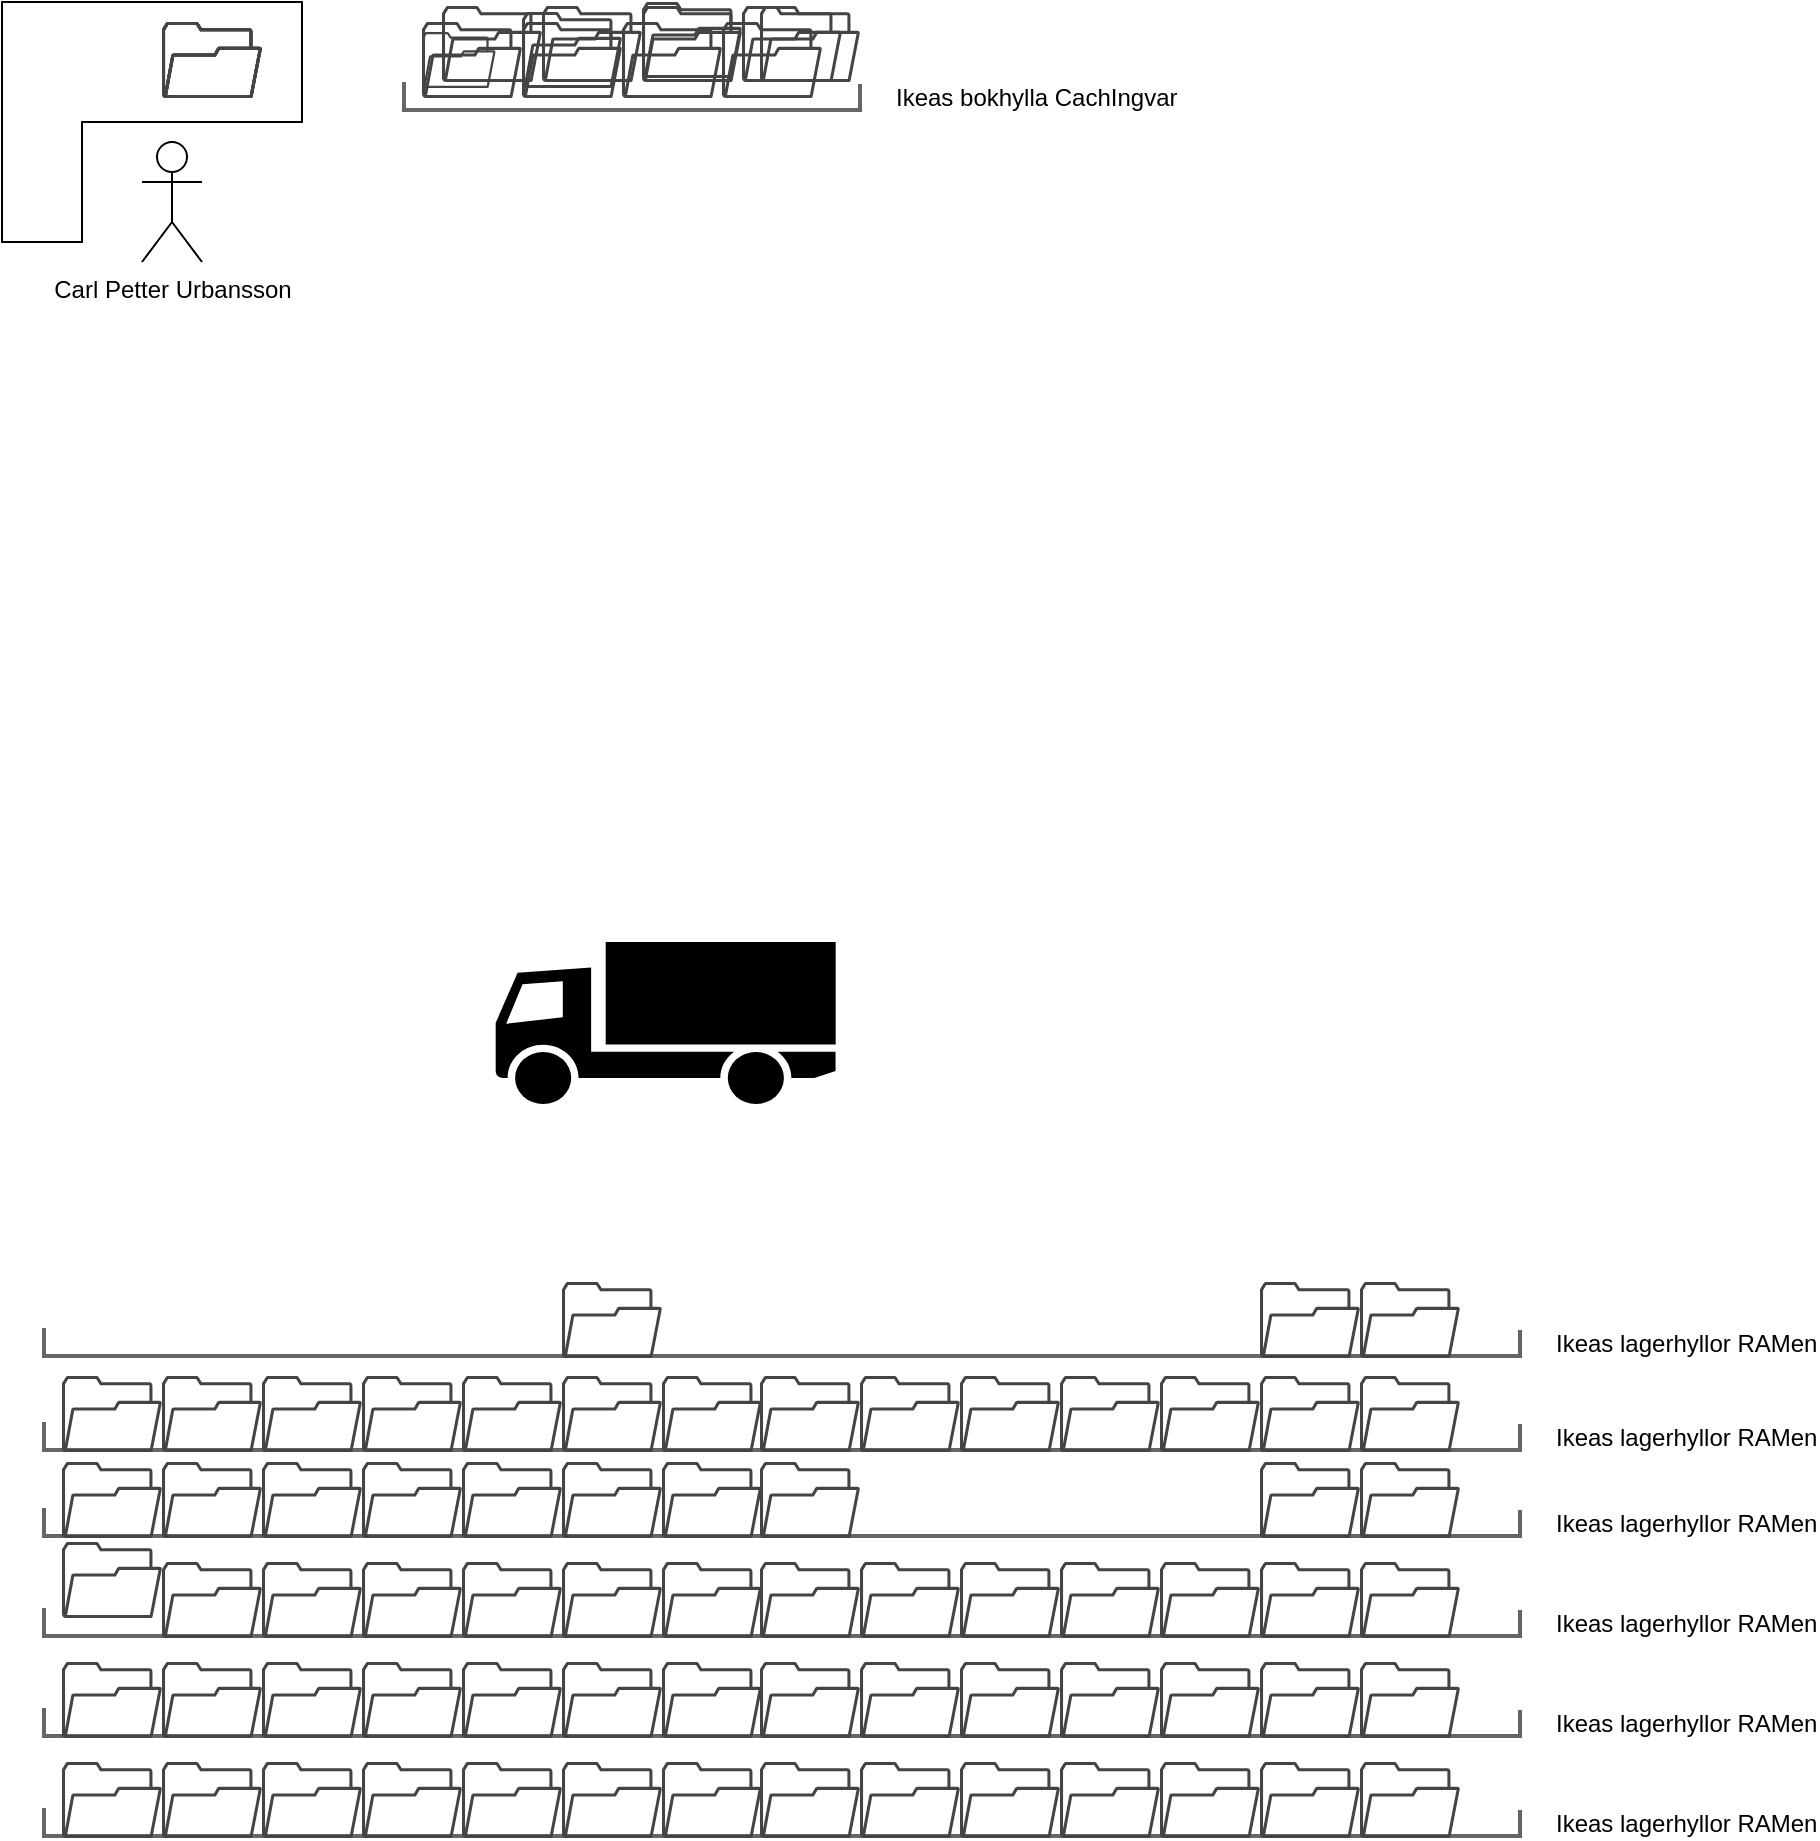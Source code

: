 <mxfile version="13.6.2" type="device"><diagram id="OZiZ5dVPzAryFWycwjie" name="Page-1"><mxGraphModel dx="1422" dy="976" grid="1" gridSize="10" guides="1" tooltips="1" connect="1" arrows="1" fold="1" page="1" pageScale="1" pageWidth="827" pageHeight="1169" math="0" shadow="0"><root><mxCell id="0"/><mxCell id="1" parent="0"/><mxCell id="5hKuNWJD__VavP92vvCP-1" value="" style="verticalLabelPosition=bottom;html=1;verticalAlign=top;align=center;shape=mxgraph.floorplan.desk_corner_2;" parent="1" vertex="1"><mxGeometry x="10" y="10" width="150" height="120" as="geometry"/></mxCell><mxCell id="5hKuNWJD__VavP92vvCP-2" value="Carl Petter Urbansson&lt;br&gt;" style="shape=umlActor;verticalLabelPosition=bottom;verticalAlign=top;html=1;outlineConnect=0;" parent="1" vertex="1"><mxGeometry x="80" y="80" width="30" height="60" as="geometry"/></mxCell><mxCell id="5hKuNWJD__VavP92vvCP-3" value="" style="pointerEvents=1;shadow=0;dashed=0;html=1;strokeColor=none;fillColor=#434445;aspect=fixed;labelPosition=center;verticalLabelPosition=bottom;verticalAlign=top;align=center;outlineConnect=0;shape=mxgraph.vvd.folder;" parent="1" vertex="1"><mxGeometry x="90" y="20" width="50" height="38" as="geometry"/></mxCell><mxCell id="5hKuNWJD__VavP92vvCP-4" value="Ikeas bokhylla CachIngvar" style="strokeColor=#666666;html=1;labelPosition=right;align=left;spacingLeft=15;shadow=0;dashed=0;outlineConnect=0;shape=mxgraph.rackGeneral.shelf;container=1;collapsible=0" parent="1" vertex="1"><mxGeometry x="210" y="50" width="230" height="15" as="geometry"/></mxCell><mxCell id="5hKuNWJD__VavP92vvCP-10" value="Ikeas lagerhyllor RAMen" style="strokeColor=#666666;html=1;labelPosition=right;align=left;spacingLeft=15;shadow=0;dashed=0;outlineConnect=0;shape=mxgraph.rackGeneral.shelf;container=1;collapsible=0" parent="1" vertex="1"><mxGeometry x="30" y="720" width="740" height="15" as="geometry"/></mxCell><mxCell id="5hKuNWJD__VavP92vvCP-12" value="" style="pointerEvents=1;shadow=0;dashed=0;html=1;strokeColor=none;fillColor=#434445;aspect=fixed;labelPosition=center;verticalLabelPosition=bottom;verticalAlign=top;align=center;outlineConnect=0;shape=mxgraph.vvd.folder;" parent="5hKuNWJD__VavP92vvCP-10" vertex="1"><mxGeometry x="60" y="-23" width="50" height="38" as="geometry"/></mxCell><mxCell id="5hKuNWJD__VavP92vvCP-13" value="" style="pointerEvents=1;shadow=0;dashed=0;html=1;strokeColor=none;fillColor=#434445;aspect=fixed;labelPosition=center;verticalLabelPosition=bottom;verticalAlign=top;align=center;outlineConnect=0;shape=mxgraph.vvd.folder;" parent="5hKuNWJD__VavP92vvCP-10" vertex="1"><mxGeometry x="110" y="-23" width="50" height="38" as="geometry"/></mxCell><mxCell id="5hKuNWJD__VavP92vvCP-11" value="" style="pointerEvents=1;shadow=0;dashed=0;html=1;strokeColor=none;fillColor=#434445;aspect=fixed;labelPosition=center;verticalLabelPosition=bottom;verticalAlign=top;align=center;outlineConnect=0;shape=mxgraph.vvd.folder;" parent="1" vertex="1"><mxGeometry x="40" y="697" width="50" height="38" as="geometry"/></mxCell><mxCell id="5hKuNWJD__VavP92vvCP-14" value="" style="pointerEvents=1;shadow=0;dashed=0;html=1;strokeColor=none;fillColor=#434445;aspect=fixed;labelPosition=center;verticalLabelPosition=bottom;verticalAlign=top;align=center;outlineConnect=0;shape=mxgraph.vvd.folder;" parent="1" vertex="1"><mxGeometry x="190" y="697" width="50" height="38" as="geometry"/></mxCell><mxCell id="5hKuNWJD__VavP92vvCP-15" value="" style="pointerEvents=1;shadow=0;dashed=0;html=1;strokeColor=none;fillColor=#434445;aspect=fixed;labelPosition=center;verticalLabelPosition=bottom;verticalAlign=top;align=center;outlineConnect=0;shape=mxgraph.vvd.folder;" parent="1" vertex="1"><mxGeometry x="240" y="697" width="50" height="38" as="geometry"/></mxCell><mxCell id="5hKuNWJD__VavP92vvCP-16" value="" style="pointerEvents=1;shadow=0;dashed=0;html=1;strokeColor=none;fillColor=#434445;aspect=fixed;labelPosition=center;verticalLabelPosition=bottom;verticalAlign=top;align=center;outlineConnect=0;shape=mxgraph.vvd.folder;" parent="1" vertex="1"><mxGeometry x="290" y="697" width="50" height="38" as="geometry"/></mxCell><mxCell id="5hKuNWJD__VavP92vvCP-17" value="" style="pointerEvents=1;shadow=0;dashed=0;html=1;strokeColor=none;fillColor=#434445;aspect=fixed;labelPosition=center;verticalLabelPosition=bottom;verticalAlign=top;align=center;outlineConnect=0;shape=mxgraph.vvd.folder;" parent="1" vertex="1"><mxGeometry x="340" y="697" width="50" height="38" as="geometry"/></mxCell><mxCell id="5hKuNWJD__VavP92vvCP-18" value="" style="pointerEvents=1;shadow=0;dashed=0;html=1;strokeColor=none;fillColor=#434445;aspect=fixed;labelPosition=center;verticalLabelPosition=bottom;verticalAlign=top;align=center;outlineConnect=0;shape=mxgraph.vvd.folder;" parent="1" vertex="1"><mxGeometry x="389" y="697" width="50" height="38" as="geometry"/></mxCell><mxCell id="5hKuNWJD__VavP92vvCP-19" value="" style="pointerEvents=1;shadow=0;dashed=0;html=1;strokeColor=none;fillColor=#434445;aspect=fixed;labelPosition=center;verticalLabelPosition=bottom;verticalAlign=top;align=center;outlineConnect=0;shape=mxgraph.vvd.folder;" parent="1" vertex="1"><mxGeometry x="439" y="697" width="50" height="38" as="geometry"/></mxCell><mxCell id="5hKuNWJD__VavP92vvCP-20" value="" style="pointerEvents=1;shadow=0;dashed=0;html=1;strokeColor=none;fillColor=#434445;aspect=fixed;labelPosition=center;verticalLabelPosition=bottom;verticalAlign=top;align=center;outlineConnect=0;shape=mxgraph.vvd.folder;" parent="1" vertex="1"><mxGeometry x="489" y="697" width="50" height="38" as="geometry"/></mxCell><mxCell id="5hKuNWJD__VavP92vvCP-21" value="" style="pointerEvents=1;shadow=0;dashed=0;html=1;strokeColor=none;fillColor=#434445;aspect=fixed;labelPosition=center;verticalLabelPosition=bottom;verticalAlign=top;align=center;outlineConnect=0;shape=mxgraph.vvd.folder;" parent="1" vertex="1"><mxGeometry x="539" y="697" width="50" height="38" as="geometry"/></mxCell><mxCell id="5hKuNWJD__VavP92vvCP-22" value="" style="pointerEvents=1;shadow=0;dashed=0;html=1;strokeColor=none;fillColor=#434445;aspect=fixed;labelPosition=center;verticalLabelPosition=bottom;verticalAlign=top;align=center;outlineConnect=0;shape=mxgraph.vvd.folder;" parent="1" vertex="1"><mxGeometry x="589" y="697" width="50" height="38" as="geometry"/></mxCell><mxCell id="5hKuNWJD__VavP92vvCP-23" value="" style="pointerEvents=1;shadow=0;dashed=0;html=1;strokeColor=none;fillColor=#434445;aspect=fixed;labelPosition=center;verticalLabelPosition=bottom;verticalAlign=top;align=center;outlineConnect=0;shape=mxgraph.vvd.folder;" parent="1" vertex="1"><mxGeometry x="639" y="697" width="50" height="38" as="geometry"/></mxCell><mxCell id="5hKuNWJD__VavP92vvCP-24" value="" style="pointerEvents=1;shadow=0;dashed=0;html=1;strokeColor=none;fillColor=#434445;aspect=fixed;labelPosition=center;verticalLabelPosition=bottom;verticalAlign=top;align=center;outlineConnect=0;shape=mxgraph.vvd.folder;" parent="1" vertex="1"><mxGeometry x="689" y="697" width="50" height="38" as="geometry"/></mxCell><mxCell id="5hKuNWJD__VavP92vvCP-25" value="Ikeas lagerhyllor RAMen" style="strokeColor=#666666;html=1;labelPosition=right;align=left;spacingLeft=15;shadow=0;dashed=0;outlineConnect=0;shape=mxgraph.rackGeneral.shelf;container=1;collapsible=0" parent="1" vertex="1"><mxGeometry x="30" y="763" width="740" height="15" as="geometry"/></mxCell><mxCell id="5hKuNWJD__VavP92vvCP-26" value="" style="pointerEvents=1;shadow=0;dashed=0;html=1;strokeColor=none;fillColor=#434445;aspect=fixed;labelPosition=center;verticalLabelPosition=bottom;verticalAlign=top;align=center;outlineConnect=0;shape=mxgraph.vvd.folder;" parent="5hKuNWJD__VavP92vvCP-25" vertex="1"><mxGeometry x="60" y="-23" width="50" height="38" as="geometry"/></mxCell><mxCell id="5hKuNWJD__VavP92vvCP-27" value="" style="pointerEvents=1;shadow=0;dashed=0;html=1;strokeColor=none;fillColor=#434445;aspect=fixed;labelPosition=center;verticalLabelPosition=bottom;verticalAlign=top;align=center;outlineConnect=0;shape=mxgraph.vvd.folder;" parent="5hKuNWJD__VavP92vvCP-25" vertex="1"><mxGeometry x="110" y="-23" width="50" height="38" as="geometry"/></mxCell><mxCell id="5hKuNWJD__VavP92vvCP-28" value="" style="pointerEvents=1;shadow=0;dashed=0;html=1;strokeColor=none;fillColor=#434445;aspect=fixed;labelPosition=center;verticalLabelPosition=bottom;verticalAlign=top;align=center;outlineConnect=0;shape=mxgraph.vvd.folder;" parent="1" vertex="1"><mxGeometry x="40" y="740" width="50" height="38" as="geometry"/></mxCell><mxCell id="5hKuNWJD__VavP92vvCP-29" value="" style="pointerEvents=1;shadow=0;dashed=0;html=1;strokeColor=none;fillColor=#434445;aspect=fixed;labelPosition=center;verticalLabelPosition=bottom;verticalAlign=top;align=center;outlineConnect=0;shape=mxgraph.vvd.folder;" parent="1" vertex="1"><mxGeometry x="190" y="740" width="50" height="38" as="geometry"/></mxCell><mxCell id="5hKuNWJD__VavP92vvCP-30" value="" style="pointerEvents=1;shadow=0;dashed=0;html=1;strokeColor=none;fillColor=#434445;aspect=fixed;labelPosition=center;verticalLabelPosition=bottom;verticalAlign=top;align=center;outlineConnect=0;shape=mxgraph.vvd.folder;" parent="1" vertex="1"><mxGeometry x="240" y="740" width="50" height="38" as="geometry"/></mxCell><mxCell id="5hKuNWJD__VavP92vvCP-31" value="" style="pointerEvents=1;shadow=0;dashed=0;html=1;strokeColor=none;fillColor=#434445;aspect=fixed;labelPosition=center;verticalLabelPosition=bottom;verticalAlign=top;align=center;outlineConnect=0;shape=mxgraph.vvd.folder;" parent="1" vertex="1"><mxGeometry x="290" y="740" width="50" height="38" as="geometry"/></mxCell><mxCell id="5hKuNWJD__VavP92vvCP-32" value="" style="pointerEvents=1;shadow=0;dashed=0;html=1;strokeColor=none;fillColor=#434445;aspect=fixed;labelPosition=center;verticalLabelPosition=bottom;verticalAlign=top;align=center;outlineConnect=0;shape=mxgraph.vvd.folder;" parent="1" vertex="1"><mxGeometry x="340" y="740" width="50" height="38" as="geometry"/></mxCell><mxCell id="5hKuNWJD__VavP92vvCP-33" value="" style="pointerEvents=1;shadow=0;dashed=0;html=1;strokeColor=none;fillColor=#434445;aspect=fixed;labelPosition=center;verticalLabelPosition=bottom;verticalAlign=top;align=center;outlineConnect=0;shape=mxgraph.vvd.folder;" parent="1" vertex="1"><mxGeometry x="389" y="740" width="50" height="38" as="geometry"/></mxCell><mxCell id="5hKuNWJD__VavP92vvCP-34" value="" style="pointerEvents=1;shadow=0;dashed=0;html=1;strokeColor=none;fillColor=#434445;aspect=fixed;labelPosition=center;verticalLabelPosition=bottom;verticalAlign=top;align=center;outlineConnect=0;shape=mxgraph.vvd.folder;" parent="1" vertex="1"><mxGeometry x="230" y="12" width="50" height="38" as="geometry"/></mxCell><mxCell id="5hKuNWJD__VavP92vvCP-35" value="" style="pointerEvents=1;shadow=0;dashed=0;html=1;strokeColor=none;fillColor=#434445;aspect=fixed;labelPosition=center;verticalLabelPosition=bottom;verticalAlign=top;align=center;outlineConnect=0;shape=mxgraph.vvd.folder;" parent="1" vertex="1"><mxGeometry x="280" y="12" width="50" height="38" as="geometry"/></mxCell><mxCell id="5hKuNWJD__VavP92vvCP-36" value="" style="pointerEvents=1;shadow=0;dashed=0;html=1;strokeColor=none;fillColor=#434445;aspect=fixed;labelPosition=center;verticalLabelPosition=bottom;verticalAlign=top;align=center;outlineConnect=0;shape=mxgraph.vvd.folder;" parent="1" vertex="1"><mxGeometry x="330" y="12" width="50" height="38" as="geometry"/></mxCell><mxCell id="5hKuNWJD__VavP92vvCP-37" value="" style="pointerEvents=1;shadow=0;dashed=0;html=1;strokeColor=none;fillColor=#434445;aspect=fixed;labelPosition=center;verticalLabelPosition=bottom;verticalAlign=top;align=center;outlineConnect=0;shape=mxgraph.vvd.folder;" parent="1" vertex="1"><mxGeometry x="380" y="12" width="50" height="38" as="geometry"/></mxCell><mxCell id="5hKuNWJD__VavP92vvCP-38" value="" style="pointerEvents=1;shadow=0;dashed=0;html=1;strokeColor=none;fillColor=#434445;aspect=fixed;labelPosition=center;verticalLabelPosition=bottom;verticalAlign=top;align=center;outlineConnect=0;shape=mxgraph.vvd.folder;" parent="1" vertex="1"><mxGeometry x="639" y="740" width="50" height="38" as="geometry"/></mxCell><mxCell id="5hKuNWJD__VavP92vvCP-39" value="" style="pointerEvents=1;shadow=0;dashed=0;html=1;strokeColor=none;fillColor=#434445;aspect=fixed;labelPosition=center;verticalLabelPosition=bottom;verticalAlign=top;align=center;outlineConnect=0;shape=mxgraph.vvd.folder;" parent="1" vertex="1"><mxGeometry x="689" y="740" width="50" height="38" as="geometry"/></mxCell><mxCell id="5hKuNWJD__VavP92vvCP-40" value="Ikeas lagerhyllor RAMen" style="strokeColor=#666666;html=1;labelPosition=right;align=left;spacingLeft=15;shadow=0;dashed=0;outlineConnect=0;shape=mxgraph.rackGeneral.shelf;container=1;collapsible=0" parent="1" vertex="1"><mxGeometry x="30" y="813" width="740" height="15" as="geometry"/></mxCell><mxCell id="5hKuNWJD__VavP92vvCP-41" value="" style="pointerEvents=1;shadow=0;dashed=0;html=1;strokeColor=none;fillColor=#434445;aspect=fixed;labelPosition=center;verticalLabelPosition=bottom;verticalAlign=top;align=center;outlineConnect=0;shape=mxgraph.vvd.folder;" parent="5hKuNWJD__VavP92vvCP-40" vertex="1"><mxGeometry x="60" y="-23" width="50" height="38" as="geometry"/></mxCell><mxCell id="5hKuNWJD__VavP92vvCP-42" value="" style="pointerEvents=1;shadow=0;dashed=0;html=1;strokeColor=none;fillColor=#434445;aspect=fixed;labelPosition=center;verticalLabelPosition=bottom;verticalAlign=top;align=center;outlineConnect=0;shape=mxgraph.vvd.folder;" parent="5hKuNWJD__VavP92vvCP-40" vertex="1"><mxGeometry x="110" y="-23" width="50" height="38" as="geometry"/></mxCell><mxCell id="5hKuNWJD__VavP92vvCP-43" value="" style="pointerEvents=1;shadow=0;dashed=0;html=1;strokeColor=none;fillColor=#434445;aspect=fixed;labelPosition=center;verticalLabelPosition=bottom;verticalAlign=top;align=center;outlineConnect=0;shape=mxgraph.vvd.folder;" parent="1" vertex="1"><mxGeometry x="40" y="780" width="50" height="38" as="geometry"/></mxCell><mxCell id="5hKuNWJD__VavP92vvCP-44" value="" style="pointerEvents=1;shadow=0;dashed=0;html=1;strokeColor=none;fillColor=#434445;aspect=fixed;labelPosition=center;verticalLabelPosition=bottom;verticalAlign=top;align=center;outlineConnect=0;shape=mxgraph.vvd.folder;" parent="1" vertex="1"><mxGeometry x="190" y="790" width="50" height="38" as="geometry"/></mxCell><mxCell id="5hKuNWJD__VavP92vvCP-45" value="" style="pointerEvents=1;shadow=0;dashed=0;html=1;strokeColor=none;fillColor=#434445;aspect=fixed;labelPosition=center;verticalLabelPosition=bottom;verticalAlign=top;align=center;outlineConnect=0;shape=mxgraph.vvd.folder;" parent="1" vertex="1"><mxGeometry x="240" y="790" width="50" height="38" as="geometry"/></mxCell><mxCell id="5hKuNWJD__VavP92vvCP-46" value="" style="pointerEvents=1;shadow=0;dashed=0;html=1;strokeColor=none;fillColor=#434445;aspect=fixed;labelPosition=center;verticalLabelPosition=bottom;verticalAlign=top;align=center;outlineConnect=0;shape=mxgraph.vvd.folder;" parent="1" vertex="1"><mxGeometry x="290" y="790" width="50" height="38" as="geometry"/></mxCell><mxCell id="5hKuNWJD__VavP92vvCP-47" value="" style="pointerEvents=1;shadow=0;dashed=0;html=1;strokeColor=none;fillColor=#434445;aspect=fixed;labelPosition=center;verticalLabelPosition=bottom;verticalAlign=top;align=center;outlineConnect=0;shape=mxgraph.vvd.folder;" parent="1" vertex="1"><mxGeometry x="340" y="790" width="50" height="38" as="geometry"/></mxCell><mxCell id="5hKuNWJD__VavP92vvCP-48" value="" style="pointerEvents=1;shadow=0;dashed=0;html=1;strokeColor=none;fillColor=#434445;aspect=fixed;labelPosition=center;verticalLabelPosition=bottom;verticalAlign=top;align=center;outlineConnect=0;shape=mxgraph.vvd.folder;" parent="1" vertex="1"><mxGeometry x="389" y="790" width="50" height="38" as="geometry"/></mxCell><mxCell id="5hKuNWJD__VavP92vvCP-49" value="" style="pointerEvents=1;shadow=0;dashed=0;html=1;strokeColor=none;fillColor=#434445;aspect=fixed;labelPosition=center;verticalLabelPosition=bottom;verticalAlign=top;align=center;outlineConnect=0;shape=mxgraph.vvd.folder;" parent="1" vertex="1"><mxGeometry x="439" y="790" width="50" height="38" as="geometry"/></mxCell><mxCell id="5hKuNWJD__VavP92vvCP-50" value="" style="pointerEvents=1;shadow=0;dashed=0;html=1;strokeColor=none;fillColor=#434445;aspect=fixed;labelPosition=center;verticalLabelPosition=bottom;verticalAlign=top;align=center;outlineConnect=0;shape=mxgraph.vvd.folder;" parent="1" vertex="1"><mxGeometry x="489" y="790" width="50" height="38" as="geometry"/></mxCell><mxCell id="5hKuNWJD__VavP92vvCP-51" value="" style="pointerEvents=1;shadow=0;dashed=0;html=1;strokeColor=none;fillColor=#434445;aspect=fixed;labelPosition=center;verticalLabelPosition=bottom;verticalAlign=top;align=center;outlineConnect=0;shape=mxgraph.vvd.folder;" parent="1" vertex="1"><mxGeometry x="539" y="790" width="50" height="38" as="geometry"/></mxCell><mxCell id="5hKuNWJD__VavP92vvCP-52" value="" style="pointerEvents=1;shadow=0;dashed=0;html=1;strokeColor=none;fillColor=#434445;aspect=fixed;labelPosition=center;verticalLabelPosition=bottom;verticalAlign=top;align=center;outlineConnect=0;shape=mxgraph.vvd.folder;" parent="1" vertex="1"><mxGeometry x="589" y="790" width="50" height="38" as="geometry"/></mxCell><mxCell id="5hKuNWJD__VavP92vvCP-53" value="" style="pointerEvents=1;shadow=0;dashed=0;html=1;strokeColor=none;fillColor=#434445;aspect=fixed;labelPosition=center;verticalLabelPosition=bottom;verticalAlign=top;align=center;outlineConnect=0;shape=mxgraph.vvd.folder;" parent="1" vertex="1"><mxGeometry x="639" y="790" width="50" height="38" as="geometry"/></mxCell><mxCell id="5hKuNWJD__VavP92vvCP-54" value="" style="pointerEvents=1;shadow=0;dashed=0;html=1;strokeColor=none;fillColor=#434445;aspect=fixed;labelPosition=center;verticalLabelPosition=bottom;verticalAlign=top;align=center;outlineConnect=0;shape=mxgraph.vvd.folder;" parent="1" vertex="1"><mxGeometry x="689" y="790" width="50" height="38" as="geometry"/></mxCell><mxCell id="5hKuNWJD__VavP92vvCP-55" value="Ikeas lagerhyllor RAMen" style="strokeColor=#666666;html=1;labelPosition=right;align=left;spacingLeft=15;shadow=0;dashed=0;outlineConnect=0;shape=mxgraph.rackGeneral.shelf;container=1;collapsible=0" parent="1" vertex="1"><mxGeometry x="30" y="863" width="740" height="15" as="geometry"/></mxCell><mxCell id="5hKuNWJD__VavP92vvCP-56" value="" style="pointerEvents=1;shadow=0;dashed=0;html=1;strokeColor=none;fillColor=#434445;aspect=fixed;labelPosition=center;verticalLabelPosition=bottom;verticalAlign=top;align=center;outlineConnect=0;shape=mxgraph.vvd.folder;" parent="5hKuNWJD__VavP92vvCP-55" vertex="1"><mxGeometry x="60" y="-23" width="50" height="38" as="geometry"/></mxCell><mxCell id="5hKuNWJD__VavP92vvCP-57" value="" style="pointerEvents=1;shadow=0;dashed=0;html=1;strokeColor=none;fillColor=#434445;aspect=fixed;labelPosition=center;verticalLabelPosition=bottom;verticalAlign=top;align=center;outlineConnect=0;shape=mxgraph.vvd.folder;" parent="5hKuNWJD__VavP92vvCP-55" vertex="1"><mxGeometry x="110" y="-23" width="50" height="38" as="geometry"/></mxCell><mxCell id="5hKuNWJD__VavP92vvCP-58" value="" style="pointerEvents=1;shadow=0;dashed=0;html=1;strokeColor=none;fillColor=#434445;aspect=fixed;labelPosition=center;verticalLabelPosition=bottom;verticalAlign=top;align=center;outlineConnect=0;shape=mxgraph.vvd.folder;" parent="1" vertex="1"><mxGeometry x="40" y="840" width="50" height="38" as="geometry"/></mxCell><mxCell id="5hKuNWJD__VavP92vvCP-59" value="" style="pointerEvents=1;shadow=0;dashed=0;html=1;strokeColor=none;fillColor=#434445;aspect=fixed;labelPosition=center;verticalLabelPosition=bottom;verticalAlign=top;align=center;outlineConnect=0;shape=mxgraph.vvd.folder;" parent="1" vertex="1"><mxGeometry x="190" y="840" width="50" height="38" as="geometry"/></mxCell><mxCell id="5hKuNWJD__VavP92vvCP-60" value="" style="pointerEvents=1;shadow=0;dashed=0;html=1;strokeColor=none;fillColor=#434445;aspect=fixed;labelPosition=center;verticalLabelPosition=bottom;verticalAlign=top;align=center;outlineConnect=0;shape=mxgraph.vvd.folder;" parent="1" vertex="1"><mxGeometry x="240" y="840" width="50" height="38" as="geometry"/></mxCell><mxCell id="5hKuNWJD__VavP92vvCP-61" value="" style="pointerEvents=1;shadow=0;dashed=0;html=1;strokeColor=none;fillColor=#434445;aspect=fixed;labelPosition=center;verticalLabelPosition=bottom;verticalAlign=top;align=center;outlineConnect=0;shape=mxgraph.vvd.folder;" parent="1" vertex="1"><mxGeometry x="290" y="840" width="50" height="38" as="geometry"/></mxCell><mxCell id="5hKuNWJD__VavP92vvCP-62" value="" style="pointerEvents=1;shadow=0;dashed=0;html=1;strokeColor=none;fillColor=#434445;aspect=fixed;labelPosition=center;verticalLabelPosition=bottom;verticalAlign=top;align=center;outlineConnect=0;shape=mxgraph.vvd.folder;" parent="1" vertex="1"><mxGeometry x="340" y="840" width="50" height="38" as="geometry"/></mxCell><mxCell id="5hKuNWJD__VavP92vvCP-63" value="" style="pointerEvents=1;shadow=0;dashed=0;html=1;strokeColor=none;fillColor=#434445;aspect=fixed;labelPosition=center;verticalLabelPosition=bottom;verticalAlign=top;align=center;outlineConnect=0;shape=mxgraph.vvd.folder;" parent="1" vertex="1"><mxGeometry x="389" y="840" width="50" height="38" as="geometry"/></mxCell><mxCell id="5hKuNWJD__VavP92vvCP-64" value="" style="pointerEvents=1;shadow=0;dashed=0;html=1;strokeColor=none;fillColor=#434445;aspect=fixed;labelPosition=center;verticalLabelPosition=bottom;verticalAlign=top;align=center;outlineConnect=0;shape=mxgraph.vvd.folder;" parent="1" vertex="1"><mxGeometry x="439" y="840" width="50" height="38" as="geometry"/></mxCell><mxCell id="5hKuNWJD__VavP92vvCP-65" value="" style="pointerEvents=1;shadow=0;dashed=0;html=1;strokeColor=none;fillColor=#434445;aspect=fixed;labelPosition=center;verticalLabelPosition=bottom;verticalAlign=top;align=center;outlineConnect=0;shape=mxgraph.vvd.folder;" parent="1" vertex="1"><mxGeometry x="489" y="840" width="50" height="38" as="geometry"/></mxCell><mxCell id="5hKuNWJD__VavP92vvCP-66" value="" style="pointerEvents=1;shadow=0;dashed=0;html=1;strokeColor=none;fillColor=#434445;aspect=fixed;labelPosition=center;verticalLabelPosition=bottom;verticalAlign=top;align=center;outlineConnect=0;shape=mxgraph.vvd.folder;" parent="1" vertex="1"><mxGeometry x="539" y="840" width="50" height="38" as="geometry"/></mxCell><mxCell id="5hKuNWJD__VavP92vvCP-67" value="" style="pointerEvents=1;shadow=0;dashed=0;html=1;strokeColor=none;fillColor=#434445;aspect=fixed;labelPosition=center;verticalLabelPosition=bottom;verticalAlign=top;align=center;outlineConnect=0;shape=mxgraph.vvd.folder;" parent="1" vertex="1"><mxGeometry x="589" y="840" width="50" height="38" as="geometry"/></mxCell><mxCell id="5hKuNWJD__VavP92vvCP-68" value="" style="pointerEvents=1;shadow=0;dashed=0;html=1;strokeColor=none;fillColor=#434445;aspect=fixed;labelPosition=center;verticalLabelPosition=bottom;verticalAlign=top;align=center;outlineConnect=0;shape=mxgraph.vvd.folder;" parent="1" vertex="1"><mxGeometry x="639" y="840" width="50" height="38" as="geometry"/></mxCell><mxCell id="5hKuNWJD__VavP92vvCP-69" value="" style="pointerEvents=1;shadow=0;dashed=0;html=1;strokeColor=none;fillColor=#434445;aspect=fixed;labelPosition=center;verticalLabelPosition=bottom;verticalAlign=top;align=center;outlineConnect=0;shape=mxgraph.vvd.folder;" parent="1" vertex="1"><mxGeometry x="689" y="840" width="50" height="38" as="geometry"/></mxCell><mxCell id="5hKuNWJD__VavP92vvCP-70" value="Ikeas lagerhyllor RAMen" style="strokeColor=#666666;html=1;labelPosition=right;align=left;spacingLeft=15;shadow=0;dashed=0;outlineConnect=0;shape=mxgraph.rackGeneral.shelf;container=1;collapsible=0" parent="1" vertex="1"><mxGeometry x="30" y="913" width="740" height="15" as="geometry"/></mxCell><mxCell id="5hKuNWJD__VavP92vvCP-71" value="" style="pointerEvents=1;shadow=0;dashed=0;html=1;strokeColor=none;fillColor=#434445;aspect=fixed;labelPosition=center;verticalLabelPosition=bottom;verticalAlign=top;align=center;outlineConnect=0;shape=mxgraph.vvd.folder;" parent="5hKuNWJD__VavP92vvCP-70" vertex="1"><mxGeometry x="60" y="-23" width="50" height="38" as="geometry"/></mxCell><mxCell id="5hKuNWJD__VavP92vvCP-72" value="" style="pointerEvents=1;shadow=0;dashed=0;html=1;strokeColor=none;fillColor=#434445;aspect=fixed;labelPosition=center;verticalLabelPosition=bottom;verticalAlign=top;align=center;outlineConnect=0;shape=mxgraph.vvd.folder;" parent="5hKuNWJD__VavP92vvCP-70" vertex="1"><mxGeometry x="110" y="-23" width="50" height="38" as="geometry"/></mxCell><mxCell id="5hKuNWJD__VavP92vvCP-73" value="" style="pointerEvents=1;shadow=0;dashed=0;html=1;strokeColor=none;fillColor=#434445;aspect=fixed;labelPosition=center;verticalLabelPosition=bottom;verticalAlign=top;align=center;outlineConnect=0;shape=mxgraph.vvd.folder;" parent="1" vertex="1"><mxGeometry x="40" y="890" width="50" height="38" as="geometry"/></mxCell><mxCell id="5hKuNWJD__VavP92vvCP-74" value="" style="pointerEvents=1;shadow=0;dashed=0;html=1;strokeColor=none;fillColor=#434445;aspect=fixed;labelPosition=center;verticalLabelPosition=bottom;verticalAlign=top;align=center;outlineConnect=0;shape=mxgraph.vvd.folder;" parent="1" vertex="1"><mxGeometry x="190" y="890" width="50" height="38" as="geometry"/></mxCell><mxCell id="5hKuNWJD__VavP92vvCP-75" value="" style="pointerEvents=1;shadow=0;dashed=0;html=1;strokeColor=none;fillColor=#434445;aspect=fixed;labelPosition=center;verticalLabelPosition=bottom;verticalAlign=top;align=center;outlineConnect=0;shape=mxgraph.vvd.folder;" parent="1" vertex="1"><mxGeometry x="240" y="890" width="50" height="38" as="geometry"/></mxCell><mxCell id="5hKuNWJD__VavP92vvCP-76" value="" style="pointerEvents=1;shadow=0;dashed=0;html=1;strokeColor=none;fillColor=#434445;aspect=fixed;labelPosition=center;verticalLabelPosition=bottom;verticalAlign=top;align=center;outlineConnect=0;shape=mxgraph.vvd.folder;" parent="1" vertex="1"><mxGeometry x="290" y="890" width="50" height="38" as="geometry"/></mxCell><mxCell id="5hKuNWJD__VavP92vvCP-77" value="" style="pointerEvents=1;shadow=0;dashed=0;html=1;strokeColor=none;fillColor=#434445;aspect=fixed;labelPosition=center;verticalLabelPosition=bottom;verticalAlign=top;align=center;outlineConnect=0;shape=mxgraph.vvd.folder;" parent="1" vertex="1"><mxGeometry x="340" y="890" width="50" height="38" as="geometry"/></mxCell><mxCell id="5hKuNWJD__VavP92vvCP-78" value="" style="pointerEvents=1;shadow=0;dashed=0;html=1;strokeColor=none;fillColor=#434445;aspect=fixed;labelPosition=center;verticalLabelPosition=bottom;verticalAlign=top;align=center;outlineConnect=0;shape=mxgraph.vvd.folder;" parent="1" vertex="1"><mxGeometry x="389" y="890" width="50" height="38" as="geometry"/></mxCell><mxCell id="5hKuNWJD__VavP92vvCP-79" value="" style="pointerEvents=1;shadow=0;dashed=0;html=1;strokeColor=none;fillColor=#434445;aspect=fixed;labelPosition=center;verticalLabelPosition=bottom;verticalAlign=top;align=center;outlineConnect=0;shape=mxgraph.vvd.folder;" parent="1" vertex="1"><mxGeometry x="439" y="890" width="50" height="38" as="geometry"/></mxCell><mxCell id="5hKuNWJD__VavP92vvCP-80" value="" style="pointerEvents=1;shadow=0;dashed=0;html=1;strokeColor=none;fillColor=#434445;aspect=fixed;labelPosition=center;verticalLabelPosition=bottom;verticalAlign=top;align=center;outlineConnect=0;shape=mxgraph.vvd.folder;" parent="1" vertex="1"><mxGeometry x="489" y="890" width="50" height="38" as="geometry"/></mxCell><mxCell id="5hKuNWJD__VavP92vvCP-81" value="" style="pointerEvents=1;shadow=0;dashed=0;html=1;strokeColor=none;fillColor=#434445;aspect=fixed;labelPosition=center;verticalLabelPosition=bottom;verticalAlign=top;align=center;outlineConnect=0;shape=mxgraph.vvd.folder;" parent="1" vertex="1"><mxGeometry x="539" y="890" width="50" height="38" as="geometry"/></mxCell><mxCell id="5hKuNWJD__VavP92vvCP-82" value="" style="pointerEvents=1;shadow=0;dashed=0;html=1;strokeColor=none;fillColor=#434445;aspect=fixed;labelPosition=center;verticalLabelPosition=bottom;verticalAlign=top;align=center;outlineConnect=0;shape=mxgraph.vvd.folder;" parent="1" vertex="1"><mxGeometry x="589" y="890" width="50" height="38" as="geometry"/></mxCell><mxCell id="5hKuNWJD__VavP92vvCP-83" value="" style="pointerEvents=1;shadow=0;dashed=0;html=1;strokeColor=none;fillColor=#434445;aspect=fixed;labelPosition=center;verticalLabelPosition=bottom;verticalAlign=top;align=center;outlineConnect=0;shape=mxgraph.vvd.folder;" parent="1" vertex="1"><mxGeometry x="639" y="890" width="50" height="38" as="geometry"/></mxCell><mxCell id="5hKuNWJD__VavP92vvCP-84" value="" style="pointerEvents=1;shadow=0;dashed=0;html=1;strokeColor=none;fillColor=#434445;aspect=fixed;labelPosition=center;verticalLabelPosition=bottom;verticalAlign=top;align=center;outlineConnect=0;shape=mxgraph.vvd.folder;" parent="1" vertex="1"><mxGeometry x="689" y="890" width="50" height="38" as="geometry"/></mxCell><mxCell id="5hKuNWJD__VavP92vvCP-85" value="Ikeas lagerhyllor RAMen" style="strokeColor=#666666;html=1;labelPosition=right;align=left;spacingLeft=15;shadow=0;dashed=0;outlineConnect=0;shape=mxgraph.rackGeneral.shelf;container=1;collapsible=0" parent="1" vertex="1"><mxGeometry x="30" y="673" width="740" height="15" as="geometry"/></mxCell><mxCell id="5hKuNWJD__VavP92vvCP-86" value="" style="pointerEvents=1;shadow=0;dashed=0;html=1;strokeColor=none;fillColor=#434445;aspect=fixed;labelPosition=center;verticalLabelPosition=bottom;verticalAlign=top;align=center;outlineConnect=0;shape=mxgraph.vvd.folder;" parent="5hKuNWJD__VavP92vvCP-85" vertex="1"><mxGeometry x="190" y="-653" width="50" height="38" as="geometry"/></mxCell><mxCell id="5hKuNWJD__VavP92vvCP-87" value="" style="pointerEvents=1;shadow=0;dashed=0;html=1;strokeColor=none;fillColor=#434445;aspect=fixed;labelPosition=center;verticalLabelPosition=bottom;verticalAlign=top;align=center;outlineConnect=0;shape=mxgraph.vvd.folder;" parent="5hKuNWJD__VavP92vvCP-85" vertex="1"><mxGeometry x="240" y="-653" width="50" height="38" as="geometry"/></mxCell><mxCell id="5hKuNWJD__VavP92vvCP-88" value="" style="pointerEvents=1;shadow=0;dashed=0;html=1;strokeColor=none;fillColor=#434445;aspect=fixed;labelPosition=center;verticalLabelPosition=bottom;verticalAlign=top;align=center;outlineConnect=0;shape=mxgraph.vvd.folder;" parent="1" vertex="1"><mxGeometry x="389" y="12" width="50" height="38" as="geometry"/></mxCell><mxCell id="5hKuNWJD__VavP92vvCP-89" value="" style="pointerEvents=1;shadow=0;dashed=0;html=1;strokeColor=none;fillColor=#434445;aspect=fixed;labelPosition=center;verticalLabelPosition=bottom;verticalAlign=top;align=center;outlineConnect=0;shape=mxgraph.vvd.folder;" parent="1" vertex="1"><mxGeometry x="320" y="20" width="50" height="38" as="geometry"/></mxCell><mxCell id="5hKuNWJD__VavP92vvCP-90" value="" style="pointerEvents=1;shadow=0;dashed=0;html=1;strokeColor=none;fillColor=#434445;aspect=fixed;labelPosition=center;verticalLabelPosition=bottom;verticalAlign=top;align=center;outlineConnect=0;shape=mxgraph.vvd.folder;" parent="1" vertex="1"><mxGeometry x="370" y="20" width="50" height="38" as="geometry"/></mxCell><mxCell id="5hKuNWJD__VavP92vvCP-91" value="" style="pointerEvents=1;shadow=0;dashed=0;html=1;strokeColor=none;fillColor=#434445;aspect=fixed;labelPosition=center;verticalLabelPosition=bottom;verticalAlign=top;align=center;outlineConnect=0;shape=mxgraph.vvd.folder;" parent="1" vertex="1"><mxGeometry x="290" y="650" width="50" height="38" as="geometry"/></mxCell><mxCell id="5hKuNWJD__VavP92vvCP-92" value="" style="pointerEvents=1;shadow=0;dashed=0;html=1;strokeColor=none;fillColor=#434445;aspect=fixed;labelPosition=center;verticalLabelPosition=bottom;verticalAlign=top;align=center;outlineConnect=0;shape=mxgraph.vvd.folder;" parent="1" vertex="1"><mxGeometry x="90" y="20" width="50" height="38" as="geometry"/></mxCell><mxCell id="5hKuNWJD__VavP92vvCP-93" value="" style="pointerEvents=1;shadow=0;dashed=0;html=1;strokeColor=none;fillColor=#434445;aspect=fixed;labelPosition=center;verticalLabelPosition=bottom;verticalAlign=top;align=center;outlineConnect=0;shape=mxgraph.vvd.folder;" parent="1" vertex="1"><mxGeometry x="90" y="20" width="50" height="38" as="geometry"/></mxCell><mxCell id="5hKuNWJD__VavP92vvCP-94" value="" style="pointerEvents=1;shadow=0;dashed=0;html=1;strokeColor=none;fillColor=#434445;aspect=fixed;labelPosition=center;verticalLabelPosition=bottom;verticalAlign=top;align=center;outlineConnect=0;shape=mxgraph.vvd.folder;" parent="1" vertex="1"><mxGeometry x="90" y="20" width="50" height="38" as="geometry"/></mxCell><mxCell id="5hKuNWJD__VavP92vvCP-95" value="" style="pointerEvents=1;shadow=0;dashed=0;html=1;strokeColor=none;fillColor=#434445;aspect=fixed;labelPosition=center;verticalLabelPosition=bottom;verticalAlign=top;align=center;outlineConnect=0;shape=mxgraph.vvd.folder;" parent="1" vertex="1"><mxGeometry x="220" y="25" width="36.84" height="28" as="geometry"/></mxCell><mxCell id="5hKuNWJD__VavP92vvCP-96" value="" style="pointerEvents=1;shadow=0;dashed=0;html=1;strokeColor=none;fillColor=#434445;aspect=fixed;labelPosition=center;verticalLabelPosition=bottom;verticalAlign=top;align=center;outlineConnect=0;shape=mxgraph.vvd.folder;" parent="1" vertex="1"><mxGeometry x="270" y="15" width="50" height="38" as="geometry"/></mxCell><mxCell id="5hKuNWJD__VavP92vvCP-97" value="" style="pointerEvents=1;shadow=0;dashed=0;html=1;strokeColor=none;fillColor=#434445;aspect=fixed;labelPosition=center;verticalLabelPosition=bottom;verticalAlign=top;align=center;outlineConnect=0;shape=mxgraph.vvd.folder;" parent="1" vertex="1"><mxGeometry x="330" y="10" width="50" height="38" as="geometry"/></mxCell><mxCell id="5hKuNWJD__VavP92vvCP-98" value="" style="pointerEvents=1;shadow=0;dashed=0;html=1;strokeColor=none;fillColor=#434445;aspect=fixed;labelPosition=center;verticalLabelPosition=bottom;verticalAlign=top;align=center;outlineConnect=0;shape=mxgraph.vvd.folder;" parent="1" vertex="1"><mxGeometry x="639" y="650" width="50" height="38" as="geometry"/></mxCell><mxCell id="5hKuNWJD__VavP92vvCP-99" value="" style="pointerEvents=1;shadow=0;dashed=0;html=1;strokeColor=none;fillColor=#434445;aspect=fixed;labelPosition=center;verticalLabelPosition=bottom;verticalAlign=top;align=center;outlineConnect=0;shape=mxgraph.vvd.folder;" parent="1" vertex="1"><mxGeometry x="689" y="650" width="50" height="38" as="geometry"/></mxCell><mxCell id="5hKuNWJD__VavP92vvCP-101" value="" style="shape=mxgraph.signs.transportation.truck_1;html=1;fillColor=#000000;strokeColor=none;verticalLabelPosition=bottom;verticalAlign=top;align=center;" parent="1" vertex="1"><mxGeometry x="256.84" y="480" width="170" height="81" as="geometry"/></mxCell></root></mxGraphModel></diagram></mxfile>